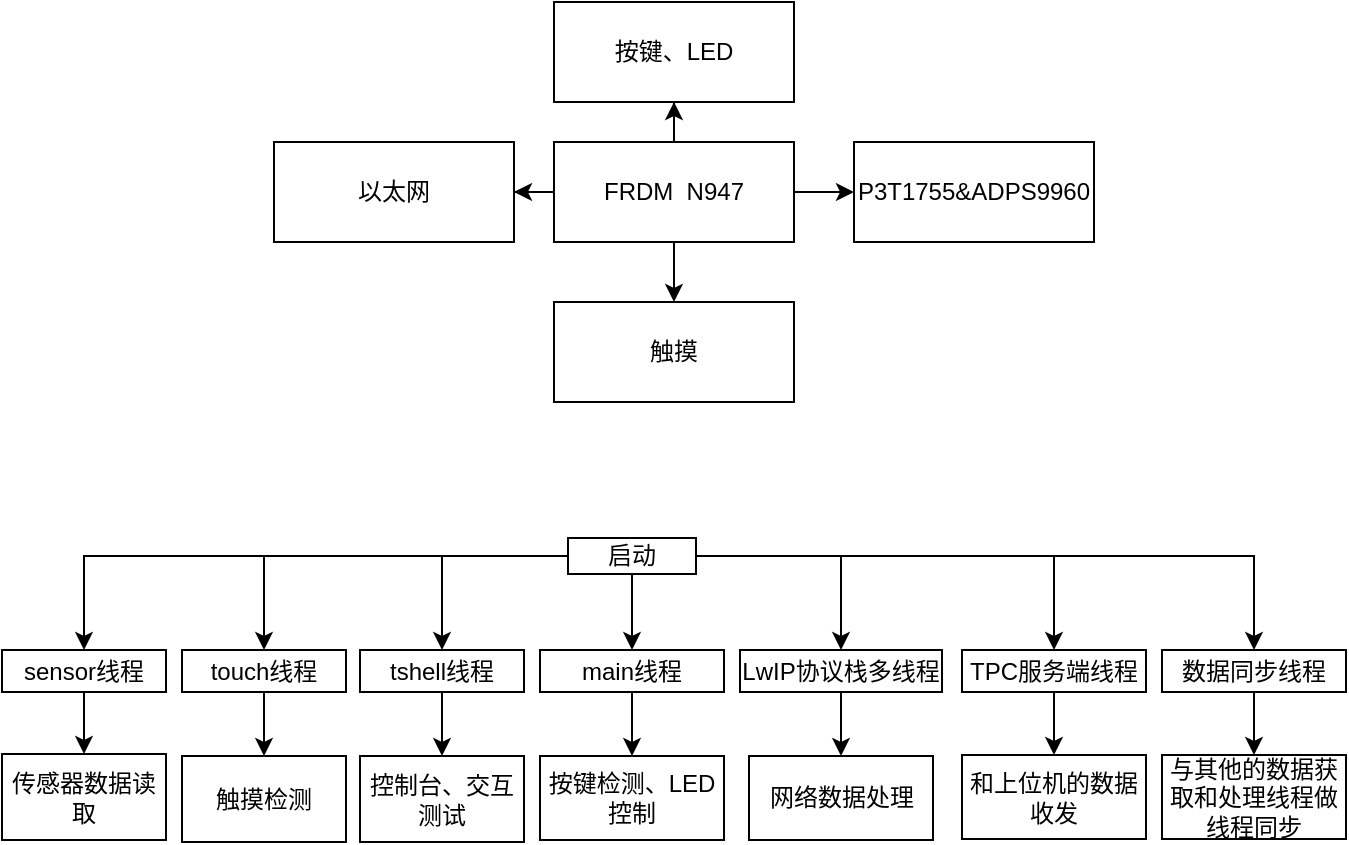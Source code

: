 <mxfile version="24.3.1" type="device">
  <diagram name="第 1 页" id="Nv18VlVDdsR_HwRlZ8po">
    <mxGraphModel dx="1185" dy="627" grid="0" gridSize="10" guides="1" tooltips="1" connect="1" arrows="1" fold="1" page="1" pageScale="1" pageWidth="827" pageHeight="1169" math="0" shadow="0">
      <root>
        <mxCell id="0" />
        <mxCell id="1" parent="0" />
        <mxCell id="i2XCEqrbY1krrcTe7__A-3" value="" style="edgeStyle=orthogonalEdgeStyle;rounded=0;orthogonalLoop=1;jettySize=auto;html=1;" edge="1" parent="1" source="i2XCEqrbY1krrcTe7__A-1" target="i2XCEqrbY1krrcTe7__A-2">
          <mxGeometry relative="1" as="geometry" />
        </mxCell>
        <mxCell id="i2XCEqrbY1krrcTe7__A-5" value="" style="edgeStyle=orthogonalEdgeStyle;rounded=0;orthogonalLoop=1;jettySize=auto;html=1;" edge="1" parent="1" source="i2XCEqrbY1krrcTe7__A-1" target="i2XCEqrbY1krrcTe7__A-4">
          <mxGeometry relative="1" as="geometry" />
        </mxCell>
        <mxCell id="i2XCEqrbY1krrcTe7__A-7" value="" style="edgeStyle=orthogonalEdgeStyle;rounded=0;orthogonalLoop=1;jettySize=auto;html=1;" edge="1" parent="1" source="i2XCEqrbY1krrcTe7__A-1" target="i2XCEqrbY1krrcTe7__A-6">
          <mxGeometry relative="1" as="geometry" />
        </mxCell>
        <mxCell id="i2XCEqrbY1krrcTe7__A-9" value="" style="edgeStyle=orthogonalEdgeStyle;rounded=0;orthogonalLoop=1;jettySize=auto;html=1;" edge="1" parent="1" source="i2XCEqrbY1krrcTe7__A-1" target="i2XCEqrbY1krrcTe7__A-8">
          <mxGeometry relative="1" as="geometry" />
        </mxCell>
        <mxCell id="i2XCEqrbY1krrcTe7__A-1" value="FRDM&amp;nbsp; N947" style="rounded=0;whiteSpace=wrap;html=1;" vertex="1" parent="1">
          <mxGeometry x="326" y="111" width="120" height="50" as="geometry" />
        </mxCell>
        <mxCell id="i2XCEqrbY1krrcTe7__A-2" value="以太网" style="rounded=0;whiteSpace=wrap;html=1;" vertex="1" parent="1">
          <mxGeometry x="186" y="111" width="120" height="50" as="geometry" />
        </mxCell>
        <mxCell id="i2XCEqrbY1krrcTe7__A-4" value="P3T1755&amp;amp;ADPS9960" style="rounded=0;whiteSpace=wrap;html=1;" vertex="1" parent="1">
          <mxGeometry x="476" y="111" width="120" height="50" as="geometry" />
        </mxCell>
        <mxCell id="i2XCEqrbY1krrcTe7__A-6" value="触摸" style="rounded=0;whiteSpace=wrap;html=1;" vertex="1" parent="1">
          <mxGeometry x="326" y="191" width="120" height="50" as="geometry" />
        </mxCell>
        <mxCell id="i2XCEqrbY1krrcTe7__A-8" value="按键、LED" style="rounded=0;whiteSpace=wrap;html=1;" vertex="1" parent="1">
          <mxGeometry x="326" y="41" width="120" height="50" as="geometry" />
        </mxCell>
        <mxCell id="i2XCEqrbY1krrcTe7__A-13" value="" style="edgeStyle=orthogonalEdgeStyle;rounded=0;orthogonalLoop=1;jettySize=auto;html=1;" edge="1" parent="1" source="i2XCEqrbY1krrcTe7__A-11" target="i2XCEqrbY1krrcTe7__A-12">
          <mxGeometry relative="1" as="geometry" />
        </mxCell>
        <mxCell id="i2XCEqrbY1krrcTe7__A-20" style="edgeStyle=orthogonalEdgeStyle;rounded=0;orthogonalLoop=1;jettySize=auto;html=1;entryX=0.5;entryY=0;entryDx=0;entryDy=0;" edge="1" parent="1" source="i2XCEqrbY1krrcTe7__A-11" target="i2XCEqrbY1krrcTe7__A-16">
          <mxGeometry relative="1" as="geometry" />
        </mxCell>
        <mxCell id="i2XCEqrbY1krrcTe7__A-23" style="edgeStyle=orthogonalEdgeStyle;rounded=0;orthogonalLoop=1;jettySize=auto;html=1;" edge="1" parent="1" source="i2XCEqrbY1krrcTe7__A-11" target="i2XCEqrbY1krrcTe7__A-22">
          <mxGeometry relative="1" as="geometry" />
        </mxCell>
        <mxCell id="i2XCEqrbY1krrcTe7__A-29" style="edgeStyle=orthogonalEdgeStyle;rounded=0;orthogonalLoop=1;jettySize=auto;html=1;entryX=0.5;entryY=0;entryDx=0;entryDy=0;" edge="1" parent="1" source="i2XCEqrbY1krrcTe7__A-11" target="i2XCEqrbY1krrcTe7__A-28">
          <mxGeometry relative="1" as="geometry" />
        </mxCell>
        <mxCell id="i2XCEqrbY1krrcTe7__A-35" style="edgeStyle=orthogonalEdgeStyle;rounded=0;orthogonalLoop=1;jettySize=auto;html=1;entryX=0.5;entryY=0;entryDx=0;entryDy=0;" edge="1" parent="1" source="i2XCEqrbY1krrcTe7__A-11" target="i2XCEqrbY1krrcTe7__A-32">
          <mxGeometry relative="1" as="geometry" />
        </mxCell>
        <mxCell id="i2XCEqrbY1krrcTe7__A-38" style="edgeStyle=orthogonalEdgeStyle;rounded=0;orthogonalLoop=1;jettySize=auto;html=1;" edge="1" parent="1" source="i2XCEqrbY1krrcTe7__A-11" target="i2XCEqrbY1krrcTe7__A-36">
          <mxGeometry relative="1" as="geometry" />
        </mxCell>
        <mxCell id="i2XCEqrbY1krrcTe7__A-42" style="edgeStyle=orthogonalEdgeStyle;rounded=0;orthogonalLoop=1;jettySize=auto;html=1;" edge="1" parent="1" source="i2XCEqrbY1krrcTe7__A-11" target="i2XCEqrbY1krrcTe7__A-40">
          <mxGeometry relative="1" as="geometry" />
        </mxCell>
        <mxCell id="i2XCEqrbY1krrcTe7__A-11" value="启动" style="rounded=0;whiteSpace=wrap;html=1;" vertex="1" parent="1">
          <mxGeometry x="333" y="309" width="64" height="18" as="geometry" />
        </mxCell>
        <mxCell id="i2XCEqrbY1krrcTe7__A-15" value="" style="edgeStyle=orthogonalEdgeStyle;rounded=0;orthogonalLoop=1;jettySize=auto;html=1;" edge="1" parent="1" source="i2XCEqrbY1krrcTe7__A-12" target="i2XCEqrbY1krrcTe7__A-14">
          <mxGeometry relative="1" as="geometry" />
        </mxCell>
        <mxCell id="i2XCEqrbY1krrcTe7__A-12" value="main线程" style="whiteSpace=wrap;html=1;rounded=0;" vertex="1" parent="1">
          <mxGeometry x="319" y="365" width="92" height="21" as="geometry" />
        </mxCell>
        <mxCell id="i2XCEqrbY1krrcTe7__A-14" value="按键检测、LED控制" style="whiteSpace=wrap;html=1;rounded=0;" vertex="1" parent="1">
          <mxGeometry x="319" y="418" width="92" height="42" as="geometry" />
        </mxCell>
        <mxCell id="i2XCEqrbY1krrcTe7__A-21" value="" style="edgeStyle=orthogonalEdgeStyle;rounded=0;orthogonalLoop=1;jettySize=auto;html=1;" edge="1" parent="1" source="i2XCEqrbY1krrcTe7__A-16" target="i2XCEqrbY1krrcTe7__A-18">
          <mxGeometry relative="1" as="geometry" />
        </mxCell>
        <mxCell id="i2XCEqrbY1krrcTe7__A-16" value="tshell线程" style="whiteSpace=wrap;html=1;rounded=0;" vertex="1" parent="1">
          <mxGeometry x="229" y="365" width="82" height="21" as="geometry" />
        </mxCell>
        <mxCell id="i2XCEqrbY1krrcTe7__A-18" value="控制台、交互测试" style="whiteSpace=wrap;html=1;rounded=0;" vertex="1" parent="1">
          <mxGeometry x="229" y="418" width="82" height="43" as="geometry" />
        </mxCell>
        <mxCell id="i2XCEqrbY1krrcTe7__A-27" value="" style="edgeStyle=orthogonalEdgeStyle;rounded=0;orthogonalLoop=1;jettySize=auto;html=1;" edge="1" parent="1" source="i2XCEqrbY1krrcTe7__A-22" target="i2XCEqrbY1krrcTe7__A-26">
          <mxGeometry relative="1" as="geometry" />
        </mxCell>
        <mxCell id="i2XCEqrbY1krrcTe7__A-22" value="LwIP协议栈多线程" style="whiteSpace=wrap;html=1;rounded=0;" vertex="1" parent="1">
          <mxGeometry x="419" y="365" width="101" height="21" as="geometry" />
        </mxCell>
        <mxCell id="i2XCEqrbY1krrcTe7__A-26" value="网络数据处理" style="whiteSpace=wrap;html=1;rounded=0;" vertex="1" parent="1">
          <mxGeometry x="423.5" y="418" width="92" height="42" as="geometry" />
        </mxCell>
        <mxCell id="i2XCEqrbY1krrcTe7__A-31" value="" style="edgeStyle=orthogonalEdgeStyle;rounded=0;orthogonalLoop=1;jettySize=auto;html=1;" edge="1" parent="1" source="i2XCEqrbY1krrcTe7__A-28" target="i2XCEqrbY1krrcTe7__A-30">
          <mxGeometry relative="1" as="geometry" />
        </mxCell>
        <mxCell id="i2XCEqrbY1krrcTe7__A-28" value="touch线程" style="whiteSpace=wrap;html=1;rounded=0;" vertex="1" parent="1">
          <mxGeometry x="140" y="365" width="82" height="21" as="geometry" />
        </mxCell>
        <mxCell id="i2XCEqrbY1krrcTe7__A-30" value="触摸检测" style="whiteSpace=wrap;html=1;rounded=0;" vertex="1" parent="1">
          <mxGeometry x="140" y="418" width="82" height="43" as="geometry" />
        </mxCell>
        <mxCell id="i2XCEqrbY1krrcTe7__A-34" value="" style="edgeStyle=orthogonalEdgeStyle;rounded=0;orthogonalLoop=1;jettySize=auto;html=1;" edge="1" parent="1" source="i2XCEqrbY1krrcTe7__A-32" target="i2XCEqrbY1krrcTe7__A-33">
          <mxGeometry relative="1" as="geometry" />
        </mxCell>
        <mxCell id="i2XCEqrbY1krrcTe7__A-32" value="sensor线程" style="whiteSpace=wrap;html=1;rounded=0;" vertex="1" parent="1">
          <mxGeometry x="50" y="365" width="82" height="21" as="geometry" />
        </mxCell>
        <mxCell id="i2XCEqrbY1krrcTe7__A-33" value="传感器数据读取" style="whiteSpace=wrap;html=1;rounded=0;" vertex="1" parent="1">
          <mxGeometry x="50" y="417" width="82" height="43" as="geometry" />
        </mxCell>
        <mxCell id="i2XCEqrbY1krrcTe7__A-39" value="" style="edgeStyle=orthogonalEdgeStyle;rounded=0;orthogonalLoop=1;jettySize=auto;html=1;" edge="1" parent="1" source="i2XCEqrbY1krrcTe7__A-36" target="i2XCEqrbY1krrcTe7__A-37">
          <mxGeometry relative="1" as="geometry" />
        </mxCell>
        <mxCell id="i2XCEqrbY1krrcTe7__A-36" value="TPC服务端线程" style="whiteSpace=wrap;html=1;rounded=0;" vertex="1" parent="1">
          <mxGeometry x="530" y="365" width="92" height="21" as="geometry" />
        </mxCell>
        <mxCell id="i2XCEqrbY1krrcTe7__A-37" value="和上位机的数据收发" style="whiteSpace=wrap;html=1;rounded=0;" vertex="1" parent="1">
          <mxGeometry x="530" y="417.5" width="92" height="42" as="geometry" />
        </mxCell>
        <mxCell id="i2XCEqrbY1krrcTe7__A-43" style="edgeStyle=orthogonalEdgeStyle;rounded=0;orthogonalLoop=1;jettySize=auto;html=1;entryX=0.5;entryY=0;entryDx=0;entryDy=0;" edge="1" parent="1" source="i2XCEqrbY1krrcTe7__A-40" target="i2XCEqrbY1krrcTe7__A-41">
          <mxGeometry relative="1" as="geometry" />
        </mxCell>
        <mxCell id="i2XCEqrbY1krrcTe7__A-40" value="数据同步线程" style="whiteSpace=wrap;html=1;rounded=0;" vertex="1" parent="1">
          <mxGeometry x="630" y="365" width="92" height="21" as="geometry" />
        </mxCell>
        <mxCell id="i2XCEqrbY1krrcTe7__A-41" value="与其他的数据获取和处理线程做线程同步" style="whiteSpace=wrap;html=1;rounded=0;" vertex="1" parent="1">
          <mxGeometry x="630" y="417.5" width="92" height="42" as="geometry" />
        </mxCell>
      </root>
    </mxGraphModel>
  </diagram>
</mxfile>
